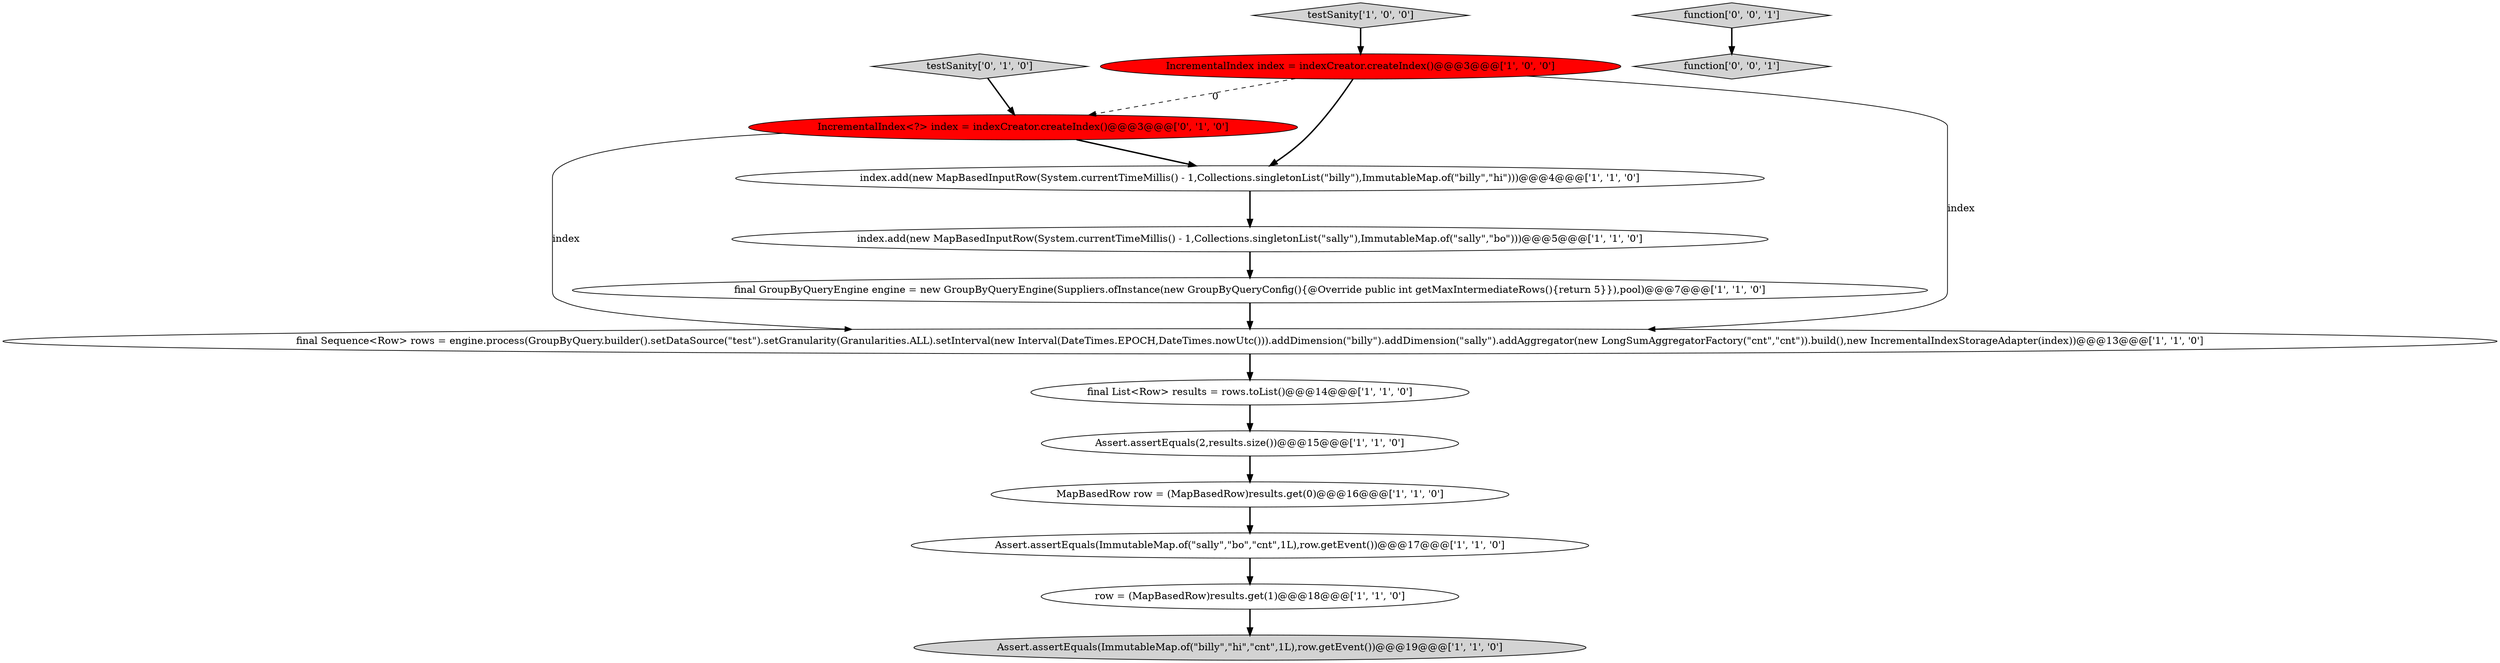 digraph {
9 [style = filled, label = "final List<Row> results = rows.toList()@@@14@@@['1', '1', '0']", fillcolor = white, shape = ellipse image = "AAA0AAABBB1BBB"];
10 [style = filled, label = "Assert.assertEquals(ImmutableMap.of(\"sally\",\"bo\",\"cnt\",1L),row.getEvent())@@@17@@@['1', '1', '0']", fillcolor = white, shape = ellipse image = "AAA0AAABBB1BBB"];
7 [style = filled, label = "row = (MapBasedRow)results.get(1)@@@18@@@['1', '1', '0']", fillcolor = white, shape = ellipse image = "AAA0AAABBB1BBB"];
11 [style = filled, label = "final GroupByQueryEngine engine = new GroupByQueryEngine(Suppliers.ofInstance(new GroupByQueryConfig(){@Override public int getMaxIntermediateRows(){return 5}}),pool)@@@7@@@['1', '1', '0']", fillcolor = white, shape = ellipse image = "AAA0AAABBB1BBB"];
14 [style = filled, label = "function['0', '0', '1']", fillcolor = lightgray, shape = diamond image = "AAA0AAABBB3BBB"];
8 [style = filled, label = "Assert.assertEquals(ImmutableMap.of(\"billy\",\"hi\",\"cnt\",1L),row.getEvent())@@@19@@@['1', '1', '0']", fillcolor = lightgray, shape = ellipse image = "AAA0AAABBB1BBB"];
3 [style = filled, label = "index.add(new MapBasedInputRow(System.currentTimeMillis() - 1,Collections.singletonList(\"sally\"),ImmutableMap.of(\"sally\",\"bo\")))@@@5@@@['1', '1', '0']", fillcolor = white, shape = ellipse image = "AAA0AAABBB1BBB"];
4 [style = filled, label = "MapBasedRow row = (MapBasedRow)results.get(0)@@@16@@@['1', '1', '0']", fillcolor = white, shape = ellipse image = "AAA0AAABBB1BBB"];
2 [style = filled, label = "index.add(new MapBasedInputRow(System.currentTimeMillis() - 1,Collections.singletonList(\"billy\"),ImmutableMap.of(\"billy\",\"hi\")))@@@4@@@['1', '1', '0']", fillcolor = white, shape = ellipse image = "AAA0AAABBB1BBB"];
0 [style = filled, label = "IncrementalIndex index = indexCreator.createIndex()@@@3@@@['1', '0', '0']", fillcolor = red, shape = ellipse image = "AAA1AAABBB1BBB"];
5 [style = filled, label = "Assert.assertEquals(2,results.size())@@@15@@@['1', '1', '0']", fillcolor = white, shape = ellipse image = "AAA0AAABBB1BBB"];
13 [style = filled, label = "testSanity['0', '1', '0']", fillcolor = lightgray, shape = diamond image = "AAA0AAABBB2BBB"];
15 [style = filled, label = "function['0', '0', '1']", fillcolor = lightgray, shape = diamond image = "AAA0AAABBB3BBB"];
1 [style = filled, label = "final Sequence<Row> rows = engine.process(GroupByQuery.builder().setDataSource(\"test\").setGranularity(Granularities.ALL).setInterval(new Interval(DateTimes.EPOCH,DateTimes.nowUtc())).addDimension(\"billy\").addDimension(\"sally\").addAggregator(new LongSumAggregatorFactory(\"cnt\",\"cnt\")).build(),new IncrementalIndexStorageAdapter(index))@@@13@@@['1', '1', '0']", fillcolor = white, shape = ellipse image = "AAA0AAABBB1BBB"];
12 [style = filled, label = "IncrementalIndex<?> index = indexCreator.createIndex()@@@3@@@['0', '1', '0']", fillcolor = red, shape = ellipse image = "AAA1AAABBB2BBB"];
6 [style = filled, label = "testSanity['1', '0', '0']", fillcolor = lightgray, shape = diamond image = "AAA0AAABBB1BBB"];
3->11 [style = bold, label=""];
9->5 [style = bold, label=""];
4->10 [style = bold, label=""];
12->2 [style = bold, label=""];
0->1 [style = solid, label="index"];
5->4 [style = bold, label=""];
6->0 [style = bold, label=""];
13->12 [style = bold, label=""];
12->1 [style = solid, label="index"];
0->12 [style = dashed, label="0"];
15->14 [style = bold, label=""];
7->8 [style = bold, label=""];
11->1 [style = bold, label=""];
10->7 [style = bold, label=""];
1->9 [style = bold, label=""];
2->3 [style = bold, label=""];
0->2 [style = bold, label=""];
}
